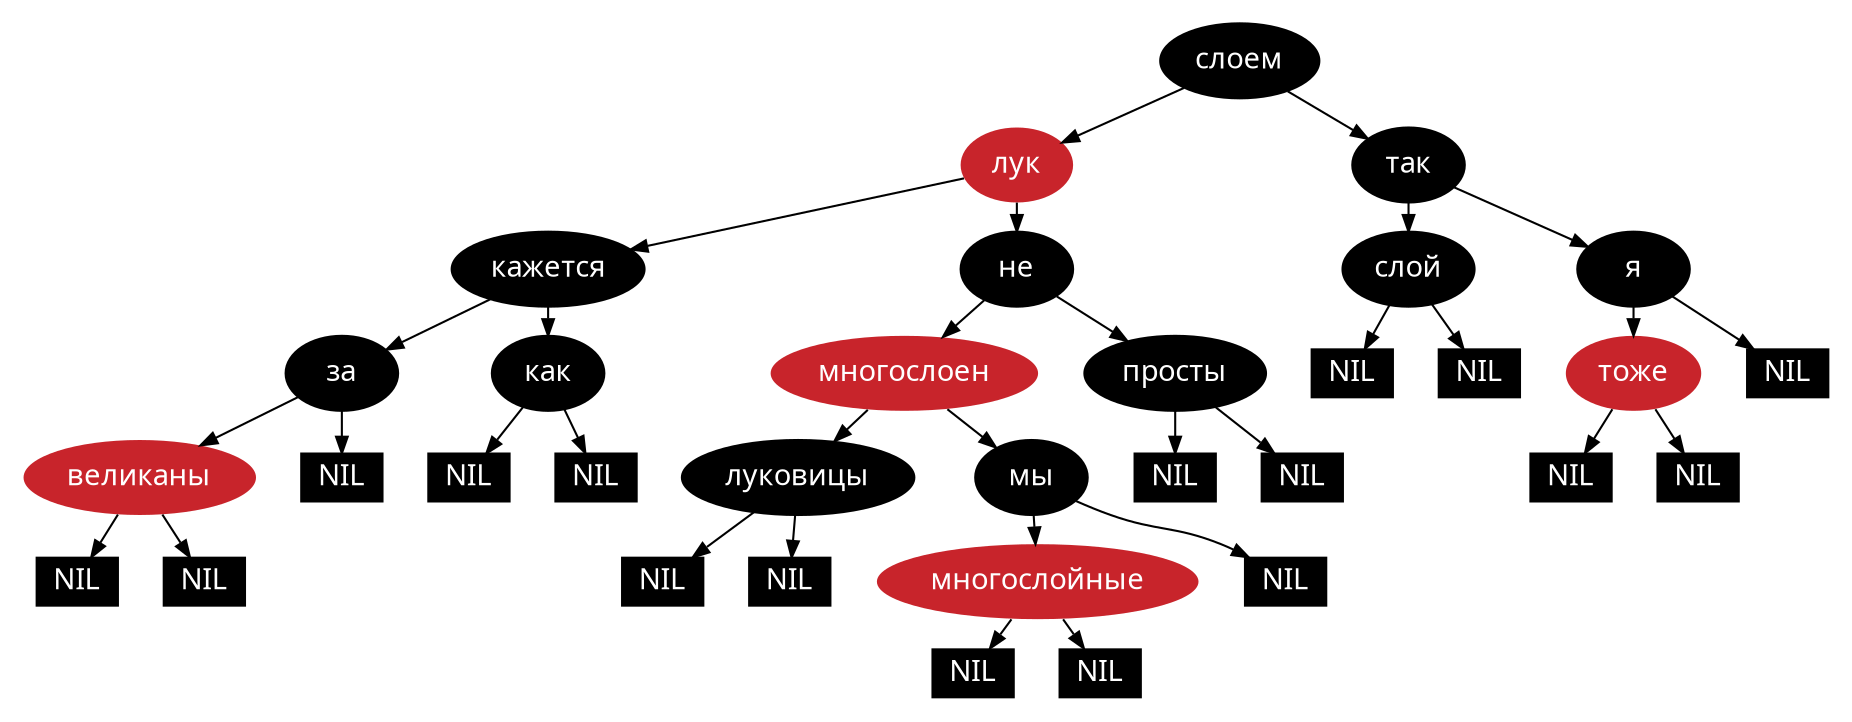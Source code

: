 digraph G {
graph [ dpi = 96 ]
nodesep=0.3;
ranksep=0.2;
margin=0.1;
node [shape=ellipse, style=filled, color=black, fontname=XITS, fontcolor=white];
edge [arrowsize=0.8];
node1 [label="слоем"];
node1 -> node2;
node2 [label="лук",fillcolor="#C8242B", penwidth=0];
node2 -> node4;
node4 [label="кажется"];
node4 -> node8;
node8 [label="за"];
node8 -> node16;
node16 [label="великаны",fillcolor="#C8242B", penwidth=0];
node16 -> node32;
node32 [label="NIL", shape=record, width=.4,height=.25];
node16 -> node33;
node33 [label="NIL", shape=record, width=.4,height=.25];
node8 -> node17;
node17 [label="NIL", shape=record, width=.4,height=.25];
node4 -> node9;
node9 [label="как"];
node9 -> node18;
node18 [label="NIL", shape=record, width=.4,height=.25];
node9 -> node19;
node19 [label="NIL", shape=record, width=.4,height=.25];
node2 -> node5;
node5 [label="не"];
node5 -> node10;
node10 [label="многослоен",fillcolor="#C8242B", penwidth=0];
node10 -> node20;
node20 [label="луковицы"];
node20 -> node40;
node40 [label="NIL", shape=record, width=.4,height=.25];
node20 -> node41;
node41 [label="NIL", shape=record, width=.4,height=.25];
node10 -> node21;
node21 [label="мы"];
node21 -> node42;
node42 [label="многослойные",fillcolor="#C8242B", penwidth=0];
node42 -> node84;
node84 [label="NIL", shape=record, width=.4,height=.25];
node42 -> node85;
node85 [label="NIL", shape=record, width=.4,height=.25];
node21 -> node43;
node43 [label="NIL", shape=record, width=.4,height=.25];
node5 -> node11;
node11 [label="просты"];
node11 -> node22;
node22 [label="NIL", shape=record, width=.4,height=.25];
node11 -> node23;
node23 [label="NIL", shape=record, width=.4,height=.25];
node1 -> node3;
node3 [label="так"];
node3 -> node6;
node6 [label="слой"];
node6 -> node12;
node12 [label="NIL", shape=record, width=.4,height=.25];
node6 -> node13;
node13 [label="NIL", shape=record, width=.4,height=.25];
node3 -> node7;
node7 [label="я"];
node7 -> node14;
node14 [label="тоже",fillcolor="#C8242B", penwidth=0];
node14 -> node28;
node28 [label="NIL", shape=record, width=.4,height=.25];
node14 -> node29;
node29 [label="NIL", shape=record, width=.4,height=.25];
node7 -> node15;
node15 [label="NIL", shape=record, width=.4,height=.25];
}